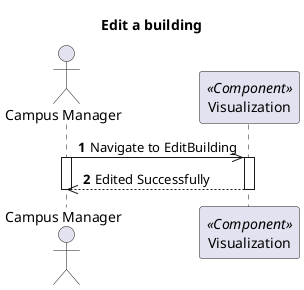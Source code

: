 @startuml Process View - Level 2 - Create a passageway
'https://plantuml.com/sequence-diagram

autonumber

skinparam packageStyle rect

title Edit a building

actor "Campus Manager" as CM
participant "Visualization" as V <<Component>>

CM->> V : Navigate to EditBuilding
activate CM
activate V
CM<<--- V : Edited Successfully
deactivate V
deactivate CM
@enduml
